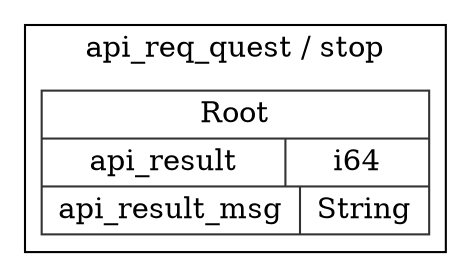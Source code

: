 digraph {
  rankdir=LR;
  subgraph cluster_0 {
    label="api_req_quest / stop";
    node [style="filled", color=white, style="solid", color=gray20];
    api_req_quest__stop__Root [label="<Root> Root  | { api_result | <api_result> i64 } | { api_result_msg | <api_result_msg> String }", shape=record];
  }
}
